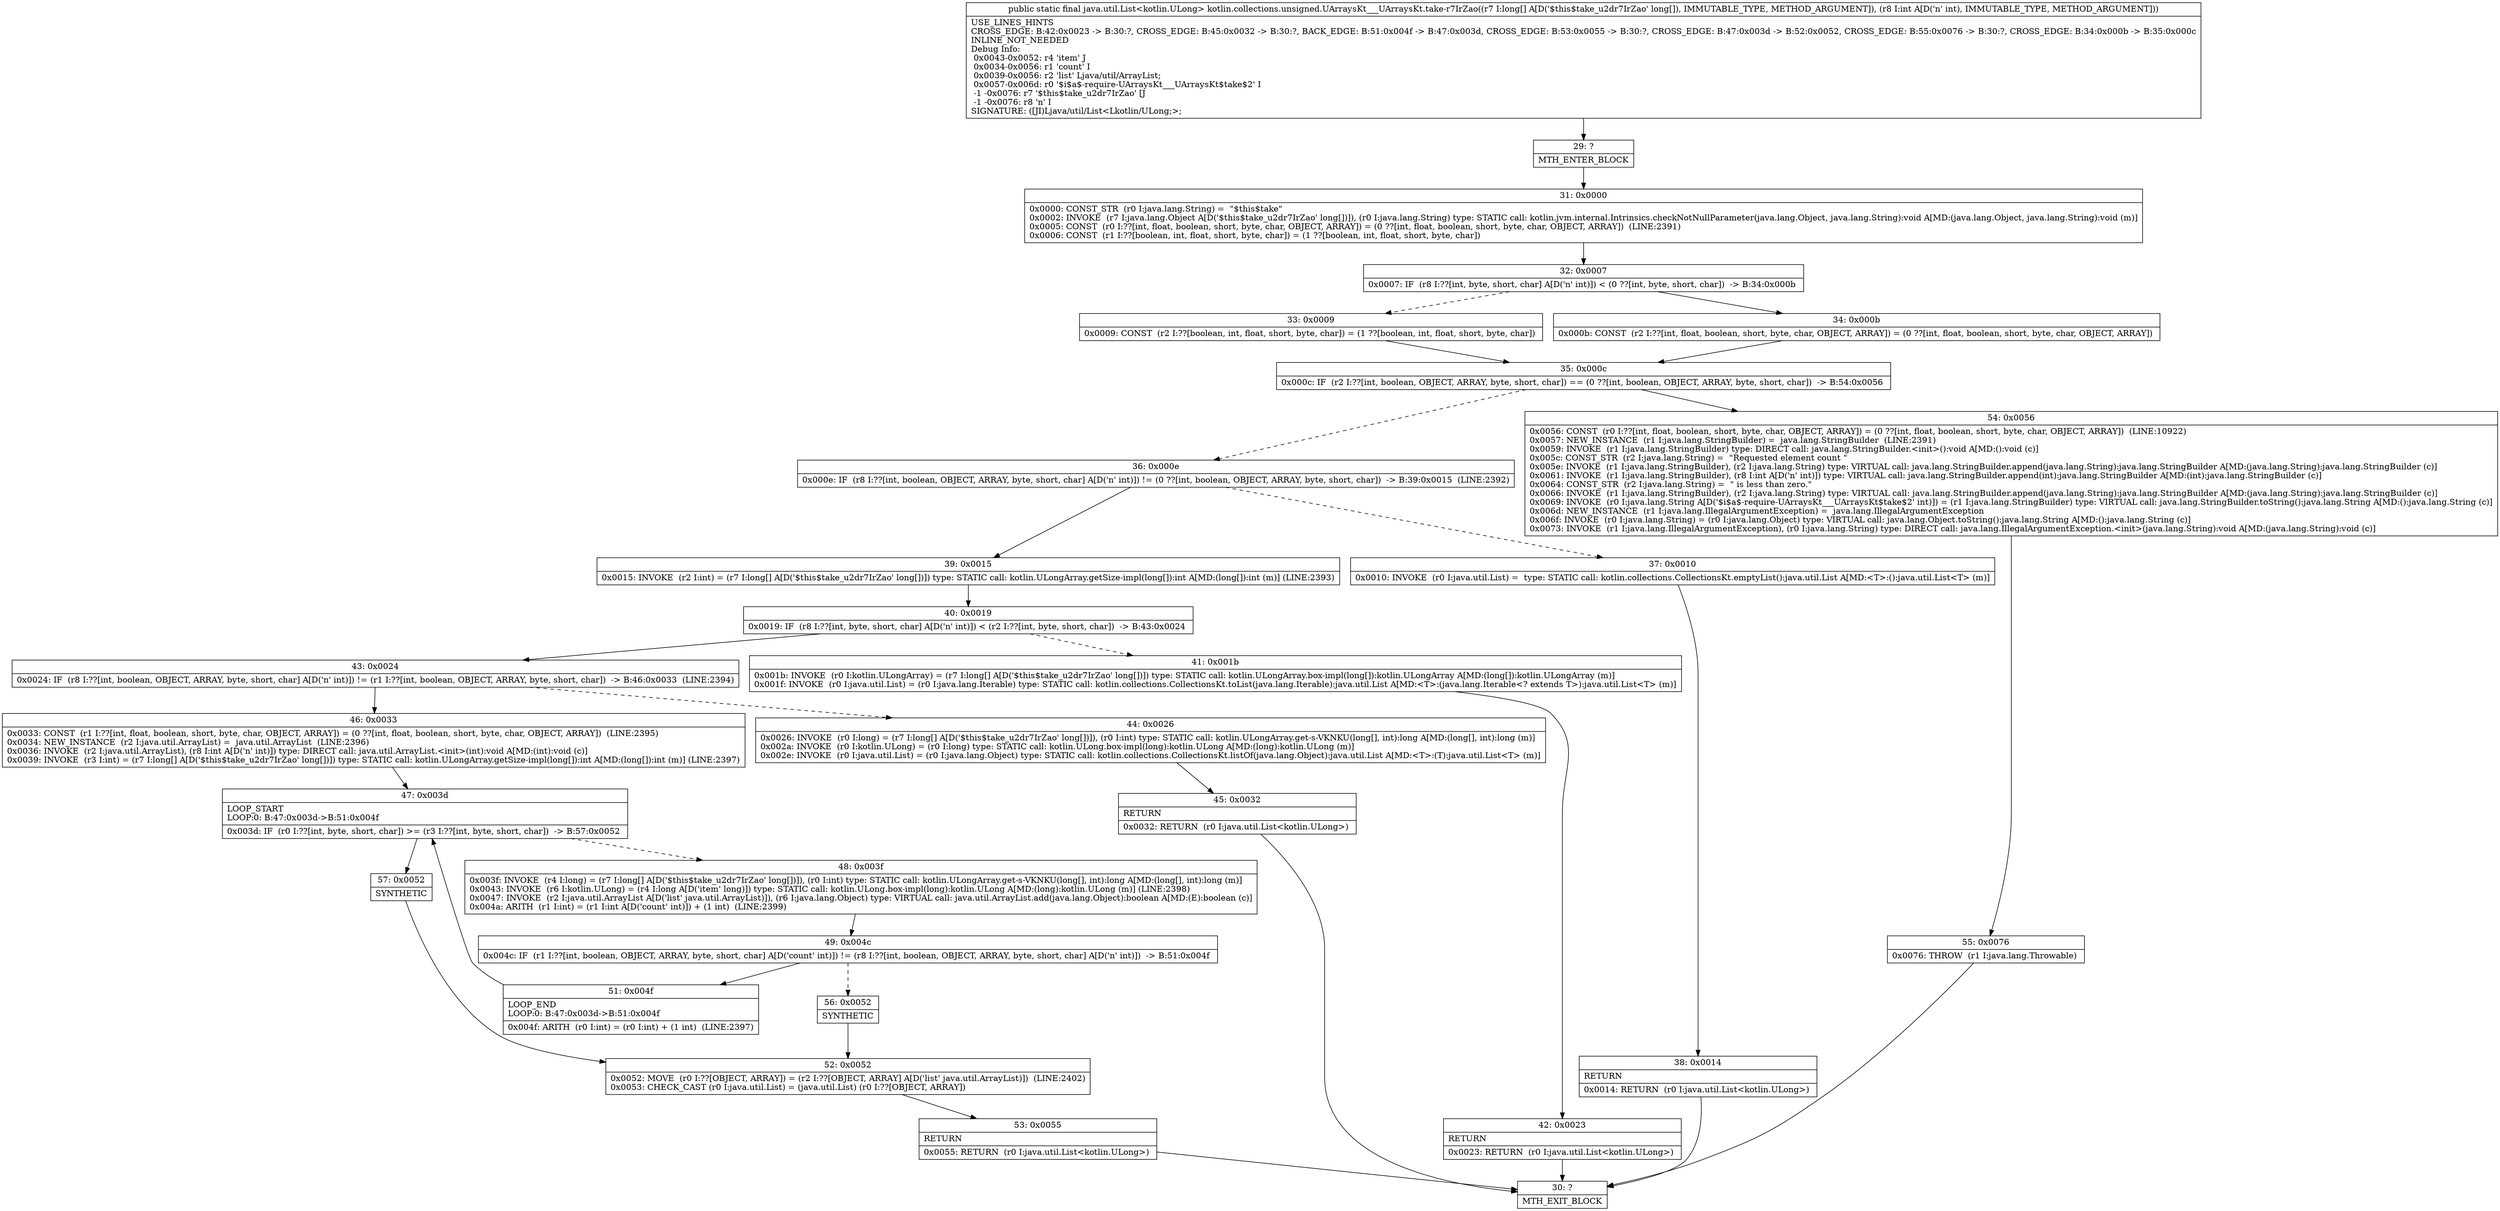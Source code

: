 digraph "CFG forkotlin.collections.unsigned.UArraysKt___UArraysKt.take\-r7IrZao([JI)Ljava\/util\/List;" {
Node_29 [shape=record,label="{29\:\ ?|MTH_ENTER_BLOCK\l}"];
Node_31 [shape=record,label="{31\:\ 0x0000|0x0000: CONST_STR  (r0 I:java.lang.String) =  \"$this$take\" \l0x0002: INVOKE  (r7 I:java.lang.Object A[D('$this$take_u2dr7IrZao' long[])]), (r0 I:java.lang.String) type: STATIC call: kotlin.jvm.internal.Intrinsics.checkNotNullParameter(java.lang.Object, java.lang.String):void A[MD:(java.lang.Object, java.lang.String):void (m)]\l0x0005: CONST  (r0 I:??[int, float, boolean, short, byte, char, OBJECT, ARRAY]) = (0 ??[int, float, boolean, short, byte, char, OBJECT, ARRAY])  (LINE:2391)\l0x0006: CONST  (r1 I:??[boolean, int, float, short, byte, char]) = (1 ??[boolean, int, float, short, byte, char]) \l}"];
Node_32 [shape=record,label="{32\:\ 0x0007|0x0007: IF  (r8 I:??[int, byte, short, char] A[D('n' int)]) \< (0 ??[int, byte, short, char])  \-\> B:34:0x000b \l}"];
Node_33 [shape=record,label="{33\:\ 0x0009|0x0009: CONST  (r2 I:??[boolean, int, float, short, byte, char]) = (1 ??[boolean, int, float, short, byte, char]) \l}"];
Node_35 [shape=record,label="{35\:\ 0x000c|0x000c: IF  (r2 I:??[int, boolean, OBJECT, ARRAY, byte, short, char]) == (0 ??[int, boolean, OBJECT, ARRAY, byte, short, char])  \-\> B:54:0x0056 \l}"];
Node_36 [shape=record,label="{36\:\ 0x000e|0x000e: IF  (r8 I:??[int, boolean, OBJECT, ARRAY, byte, short, char] A[D('n' int)]) != (0 ??[int, boolean, OBJECT, ARRAY, byte, short, char])  \-\> B:39:0x0015  (LINE:2392)\l}"];
Node_37 [shape=record,label="{37\:\ 0x0010|0x0010: INVOKE  (r0 I:java.util.List) =  type: STATIC call: kotlin.collections.CollectionsKt.emptyList():java.util.List A[MD:\<T\>:():java.util.List\<T\> (m)]\l}"];
Node_38 [shape=record,label="{38\:\ 0x0014|RETURN\l|0x0014: RETURN  (r0 I:java.util.List\<kotlin.ULong\>) \l}"];
Node_30 [shape=record,label="{30\:\ ?|MTH_EXIT_BLOCK\l}"];
Node_39 [shape=record,label="{39\:\ 0x0015|0x0015: INVOKE  (r2 I:int) = (r7 I:long[] A[D('$this$take_u2dr7IrZao' long[])]) type: STATIC call: kotlin.ULongArray.getSize\-impl(long[]):int A[MD:(long[]):int (m)] (LINE:2393)\l}"];
Node_40 [shape=record,label="{40\:\ 0x0019|0x0019: IF  (r8 I:??[int, byte, short, char] A[D('n' int)]) \< (r2 I:??[int, byte, short, char])  \-\> B:43:0x0024 \l}"];
Node_41 [shape=record,label="{41\:\ 0x001b|0x001b: INVOKE  (r0 I:kotlin.ULongArray) = (r7 I:long[] A[D('$this$take_u2dr7IrZao' long[])]) type: STATIC call: kotlin.ULongArray.box\-impl(long[]):kotlin.ULongArray A[MD:(long[]):kotlin.ULongArray (m)]\l0x001f: INVOKE  (r0 I:java.util.List) = (r0 I:java.lang.Iterable) type: STATIC call: kotlin.collections.CollectionsKt.toList(java.lang.Iterable):java.util.List A[MD:\<T\>:(java.lang.Iterable\<? extends T\>):java.util.List\<T\> (m)]\l}"];
Node_42 [shape=record,label="{42\:\ 0x0023|RETURN\l|0x0023: RETURN  (r0 I:java.util.List\<kotlin.ULong\>) \l}"];
Node_43 [shape=record,label="{43\:\ 0x0024|0x0024: IF  (r8 I:??[int, boolean, OBJECT, ARRAY, byte, short, char] A[D('n' int)]) != (r1 I:??[int, boolean, OBJECT, ARRAY, byte, short, char])  \-\> B:46:0x0033  (LINE:2394)\l}"];
Node_44 [shape=record,label="{44\:\ 0x0026|0x0026: INVOKE  (r0 I:long) = (r7 I:long[] A[D('$this$take_u2dr7IrZao' long[])]), (r0 I:int) type: STATIC call: kotlin.ULongArray.get\-s\-VKNKU(long[], int):long A[MD:(long[], int):long (m)]\l0x002a: INVOKE  (r0 I:kotlin.ULong) = (r0 I:long) type: STATIC call: kotlin.ULong.box\-impl(long):kotlin.ULong A[MD:(long):kotlin.ULong (m)]\l0x002e: INVOKE  (r0 I:java.util.List) = (r0 I:java.lang.Object) type: STATIC call: kotlin.collections.CollectionsKt.listOf(java.lang.Object):java.util.List A[MD:\<T\>:(T):java.util.List\<T\> (m)]\l}"];
Node_45 [shape=record,label="{45\:\ 0x0032|RETURN\l|0x0032: RETURN  (r0 I:java.util.List\<kotlin.ULong\>) \l}"];
Node_46 [shape=record,label="{46\:\ 0x0033|0x0033: CONST  (r1 I:??[int, float, boolean, short, byte, char, OBJECT, ARRAY]) = (0 ??[int, float, boolean, short, byte, char, OBJECT, ARRAY])  (LINE:2395)\l0x0034: NEW_INSTANCE  (r2 I:java.util.ArrayList) =  java.util.ArrayList  (LINE:2396)\l0x0036: INVOKE  (r2 I:java.util.ArrayList), (r8 I:int A[D('n' int)]) type: DIRECT call: java.util.ArrayList.\<init\>(int):void A[MD:(int):void (c)]\l0x0039: INVOKE  (r3 I:int) = (r7 I:long[] A[D('$this$take_u2dr7IrZao' long[])]) type: STATIC call: kotlin.ULongArray.getSize\-impl(long[]):int A[MD:(long[]):int (m)] (LINE:2397)\l}"];
Node_47 [shape=record,label="{47\:\ 0x003d|LOOP_START\lLOOP:0: B:47:0x003d\-\>B:51:0x004f\l|0x003d: IF  (r0 I:??[int, byte, short, char]) \>= (r3 I:??[int, byte, short, char])  \-\> B:57:0x0052 \l}"];
Node_48 [shape=record,label="{48\:\ 0x003f|0x003f: INVOKE  (r4 I:long) = (r7 I:long[] A[D('$this$take_u2dr7IrZao' long[])]), (r0 I:int) type: STATIC call: kotlin.ULongArray.get\-s\-VKNKU(long[], int):long A[MD:(long[], int):long (m)]\l0x0043: INVOKE  (r6 I:kotlin.ULong) = (r4 I:long A[D('item' long)]) type: STATIC call: kotlin.ULong.box\-impl(long):kotlin.ULong A[MD:(long):kotlin.ULong (m)] (LINE:2398)\l0x0047: INVOKE  (r2 I:java.util.ArrayList A[D('list' java.util.ArrayList)]), (r6 I:java.lang.Object) type: VIRTUAL call: java.util.ArrayList.add(java.lang.Object):boolean A[MD:(E):boolean (c)]\l0x004a: ARITH  (r1 I:int) = (r1 I:int A[D('count' int)]) + (1 int)  (LINE:2399)\l}"];
Node_49 [shape=record,label="{49\:\ 0x004c|0x004c: IF  (r1 I:??[int, boolean, OBJECT, ARRAY, byte, short, char] A[D('count' int)]) != (r8 I:??[int, boolean, OBJECT, ARRAY, byte, short, char] A[D('n' int)])  \-\> B:51:0x004f \l}"];
Node_51 [shape=record,label="{51\:\ 0x004f|LOOP_END\lLOOP:0: B:47:0x003d\-\>B:51:0x004f\l|0x004f: ARITH  (r0 I:int) = (r0 I:int) + (1 int)  (LINE:2397)\l}"];
Node_56 [shape=record,label="{56\:\ 0x0052|SYNTHETIC\l}"];
Node_52 [shape=record,label="{52\:\ 0x0052|0x0052: MOVE  (r0 I:??[OBJECT, ARRAY]) = (r2 I:??[OBJECT, ARRAY] A[D('list' java.util.ArrayList)])  (LINE:2402)\l0x0053: CHECK_CAST (r0 I:java.util.List) = (java.util.List) (r0 I:??[OBJECT, ARRAY]) \l}"];
Node_53 [shape=record,label="{53\:\ 0x0055|RETURN\l|0x0055: RETURN  (r0 I:java.util.List\<kotlin.ULong\>) \l}"];
Node_57 [shape=record,label="{57\:\ 0x0052|SYNTHETIC\l}"];
Node_54 [shape=record,label="{54\:\ 0x0056|0x0056: CONST  (r0 I:??[int, float, boolean, short, byte, char, OBJECT, ARRAY]) = (0 ??[int, float, boolean, short, byte, char, OBJECT, ARRAY])  (LINE:10922)\l0x0057: NEW_INSTANCE  (r1 I:java.lang.StringBuilder) =  java.lang.StringBuilder  (LINE:2391)\l0x0059: INVOKE  (r1 I:java.lang.StringBuilder) type: DIRECT call: java.lang.StringBuilder.\<init\>():void A[MD:():void (c)]\l0x005c: CONST_STR  (r2 I:java.lang.String) =  \"Requested element count \" \l0x005e: INVOKE  (r1 I:java.lang.StringBuilder), (r2 I:java.lang.String) type: VIRTUAL call: java.lang.StringBuilder.append(java.lang.String):java.lang.StringBuilder A[MD:(java.lang.String):java.lang.StringBuilder (c)]\l0x0061: INVOKE  (r1 I:java.lang.StringBuilder), (r8 I:int A[D('n' int)]) type: VIRTUAL call: java.lang.StringBuilder.append(int):java.lang.StringBuilder A[MD:(int):java.lang.StringBuilder (c)]\l0x0064: CONST_STR  (r2 I:java.lang.String) =  \" is less than zero.\" \l0x0066: INVOKE  (r1 I:java.lang.StringBuilder), (r2 I:java.lang.String) type: VIRTUAL call: java.lang.StringBuilder.append(java.lang.String):java.lang.StringBuilder A[MD:(java.lang.String):java.lang.StringBuilder (c)]\l0x0069: INVOKE  (r0 I:java.lang.String A[D('$i$a$\-require\-UArraysKt___UArraysKt$take$2' int)]) = (r1 I:java.lang.StringBuilder) type: VIRTUAL call: java.lang.StringBuilder.toString():java.lang.String A[MD:():java.lang.String (c)]\l0x006d: NEW_INSTANCE  (r1 I:java.lang.IllegalArgumentException) =  java.lang.IllegalArgumentException \l0x006f: INVOKE  (r0 I:java.lang.String) = (r0 I:java.lang.Object) type: VIRTUAL call: java.lang.Object.toString():java.lang.String A[MD:():java.lang.String (c)]\l0x0073: INVOKE  (r1 I:java.lang.IllegalArgumentException), (r0 I:java.lang.String) type: DIRECT call: java.lang.IllegalArgumentException.\<init\>(java.lang.String):void A[MD:(java.lang.String):void (c)]\l}"];
Node_55 [shape=record,label="{55\:\ 0x0076|0x0076: THROW  (r1 I:java.lang.Throwable) \l}"];
Node_34 [shape=record,label="{34\:\ 0x000b|0x000b: CONST  (r2 I:??[int, float, boolean, short, byte, char, OBJECT, ARRAY]) = (0 ??[int, float, boolean, short, byte, char, OBJECT, ARRAY]) \l}"];
MethodNode[shape=record,label="{public static final java.util.List\<kotlin.ULong\> kotlin.collections.unsigned.UArraysKt___UArraysKt.take\-r7IrZao((r7 I:long[] A[D('$this$take_u2dr7IrZao' long[]), IMMUTABLE_TYPE, METHOD_ARGUMENT]), (r8 I:int A[D('n' int), IMMUTABLE_TYPE, METHOD_ARGUMENT]))  | USE_LINES_HINTS\lCROSS_EDGE: B:42:0x0023 \-\> B:30:?, CROSS_EDGE: B:45:0x0032 \-\> B:30:?, BACK_EDGE: B:51:0x004f \-\> B:47:0x003d, CROSS_EDGE: B:53:0x0055 \-\> B:30:?, CROSS_EDGE: B:47:0x003d \-\> B:52:0x0052, CROSS_EDGE: B:55:0x0076 \-\> B:30:?, CROSS_EDGE: B:34:0x000b \-\> B:35:0x000c\lINLINE_NOT_NEEDED\lDebug Info:\l  0x0043\-0x0052: r4 'item' J\l  0x0034\-0x0056: r1 'count' I\l  0x0039\-0x0056: r2 'list' Ljava\/util\/ArrayList;\l  0x0057\-0x006d: r0 '$i$a$\-require\-UArraysKt___UArraysKt$take$2' I\l  \-1 \-0x0076: r7 '$this$take_u2dr7IrZao' [J\l  \-1 \-0x0076: r8 'n' I\lSIGNATURE: ([JI)Ljava\/util\/List\<Lkotlin\/ULong;\>;\l}"];
MethodNode -> Node_29;Node_29 -> Node_31;
Node_31 -> Node_32;
Node_32 -> Node_33[style=dashed];
Node_32 -> Node_34;
Node_33 -> Node_35;
Node_35 -> Node_36[style=dashed];
Node_35 -> Node_54;
Node_36 -> Node_37[style=dashed];
Node_36 -> Node_39;
Node_37 -> Node_38;
Node_38 -> Node_30;
Node_39 -> Node_40;
Node_40 -> Node_41[style=dashed];
Node_40 -> Node_43;
Node_41 -> Node_42;
Node_42 -> Node_30;
Node_43 -> Node_44[style=dashed];
Node_43 -> Node_46;
Node_44 -> Node_45;
Node_45 -> Node_30;
Node_46 -> Node_47;
Node_47 -> Node_48[style=dashed];
Node_47 -> Node_57;
Node_48 -> Node_49;
Node_49 -> Node_51;
Node_49 -> Node_56[style=dashed];
Node_51 -> Node_47;
Node_56 -> Node_52;
Node_52 -> Node_53;
Node_53 -> Node_30;
Node_57 -> Node_52;
Node_54 -> Node_55;
Node_55 -> Node_30;
Node_34 -> Node_35;
}

